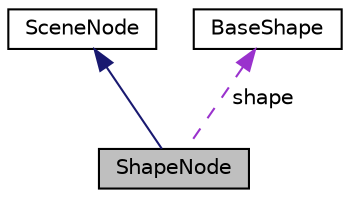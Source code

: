 digraph "ShapeNode"
{
  edge [fontname="Helvetica",fontsize="10",labelfontname="Helvetica",labelfontsize="10"];
  node [fontname="Helvetica",fontsize="10",shape=record];
  Node1 [label="ShapeNode",height=0.2,width=0.4,color="black", fillcolor="grey75", style="filled" fontcolor="black"];
  Node2 -> Node1 [dir="back",color="midnightblue",fontsize="10",style="solid",fontname="Helvetica"];
  Node2 [label="SceneNode",height=0.2,width=0.4,color="black", fillcolor="white", style="filled",URL="$classSceneNode.html"];
  Node3 -> Node1 [dir="back",color="darkorchid3",fontsize="10",style="dashed",label=" shape" ,fontname="Helvetica"];
  Node3 [label="BaseShape",height=0.2,width=0.4,color="black", fillcolor="white", style="filled",URL="$classBaseShape.html",tooltip="Abstract base class for shapes. "];
}
